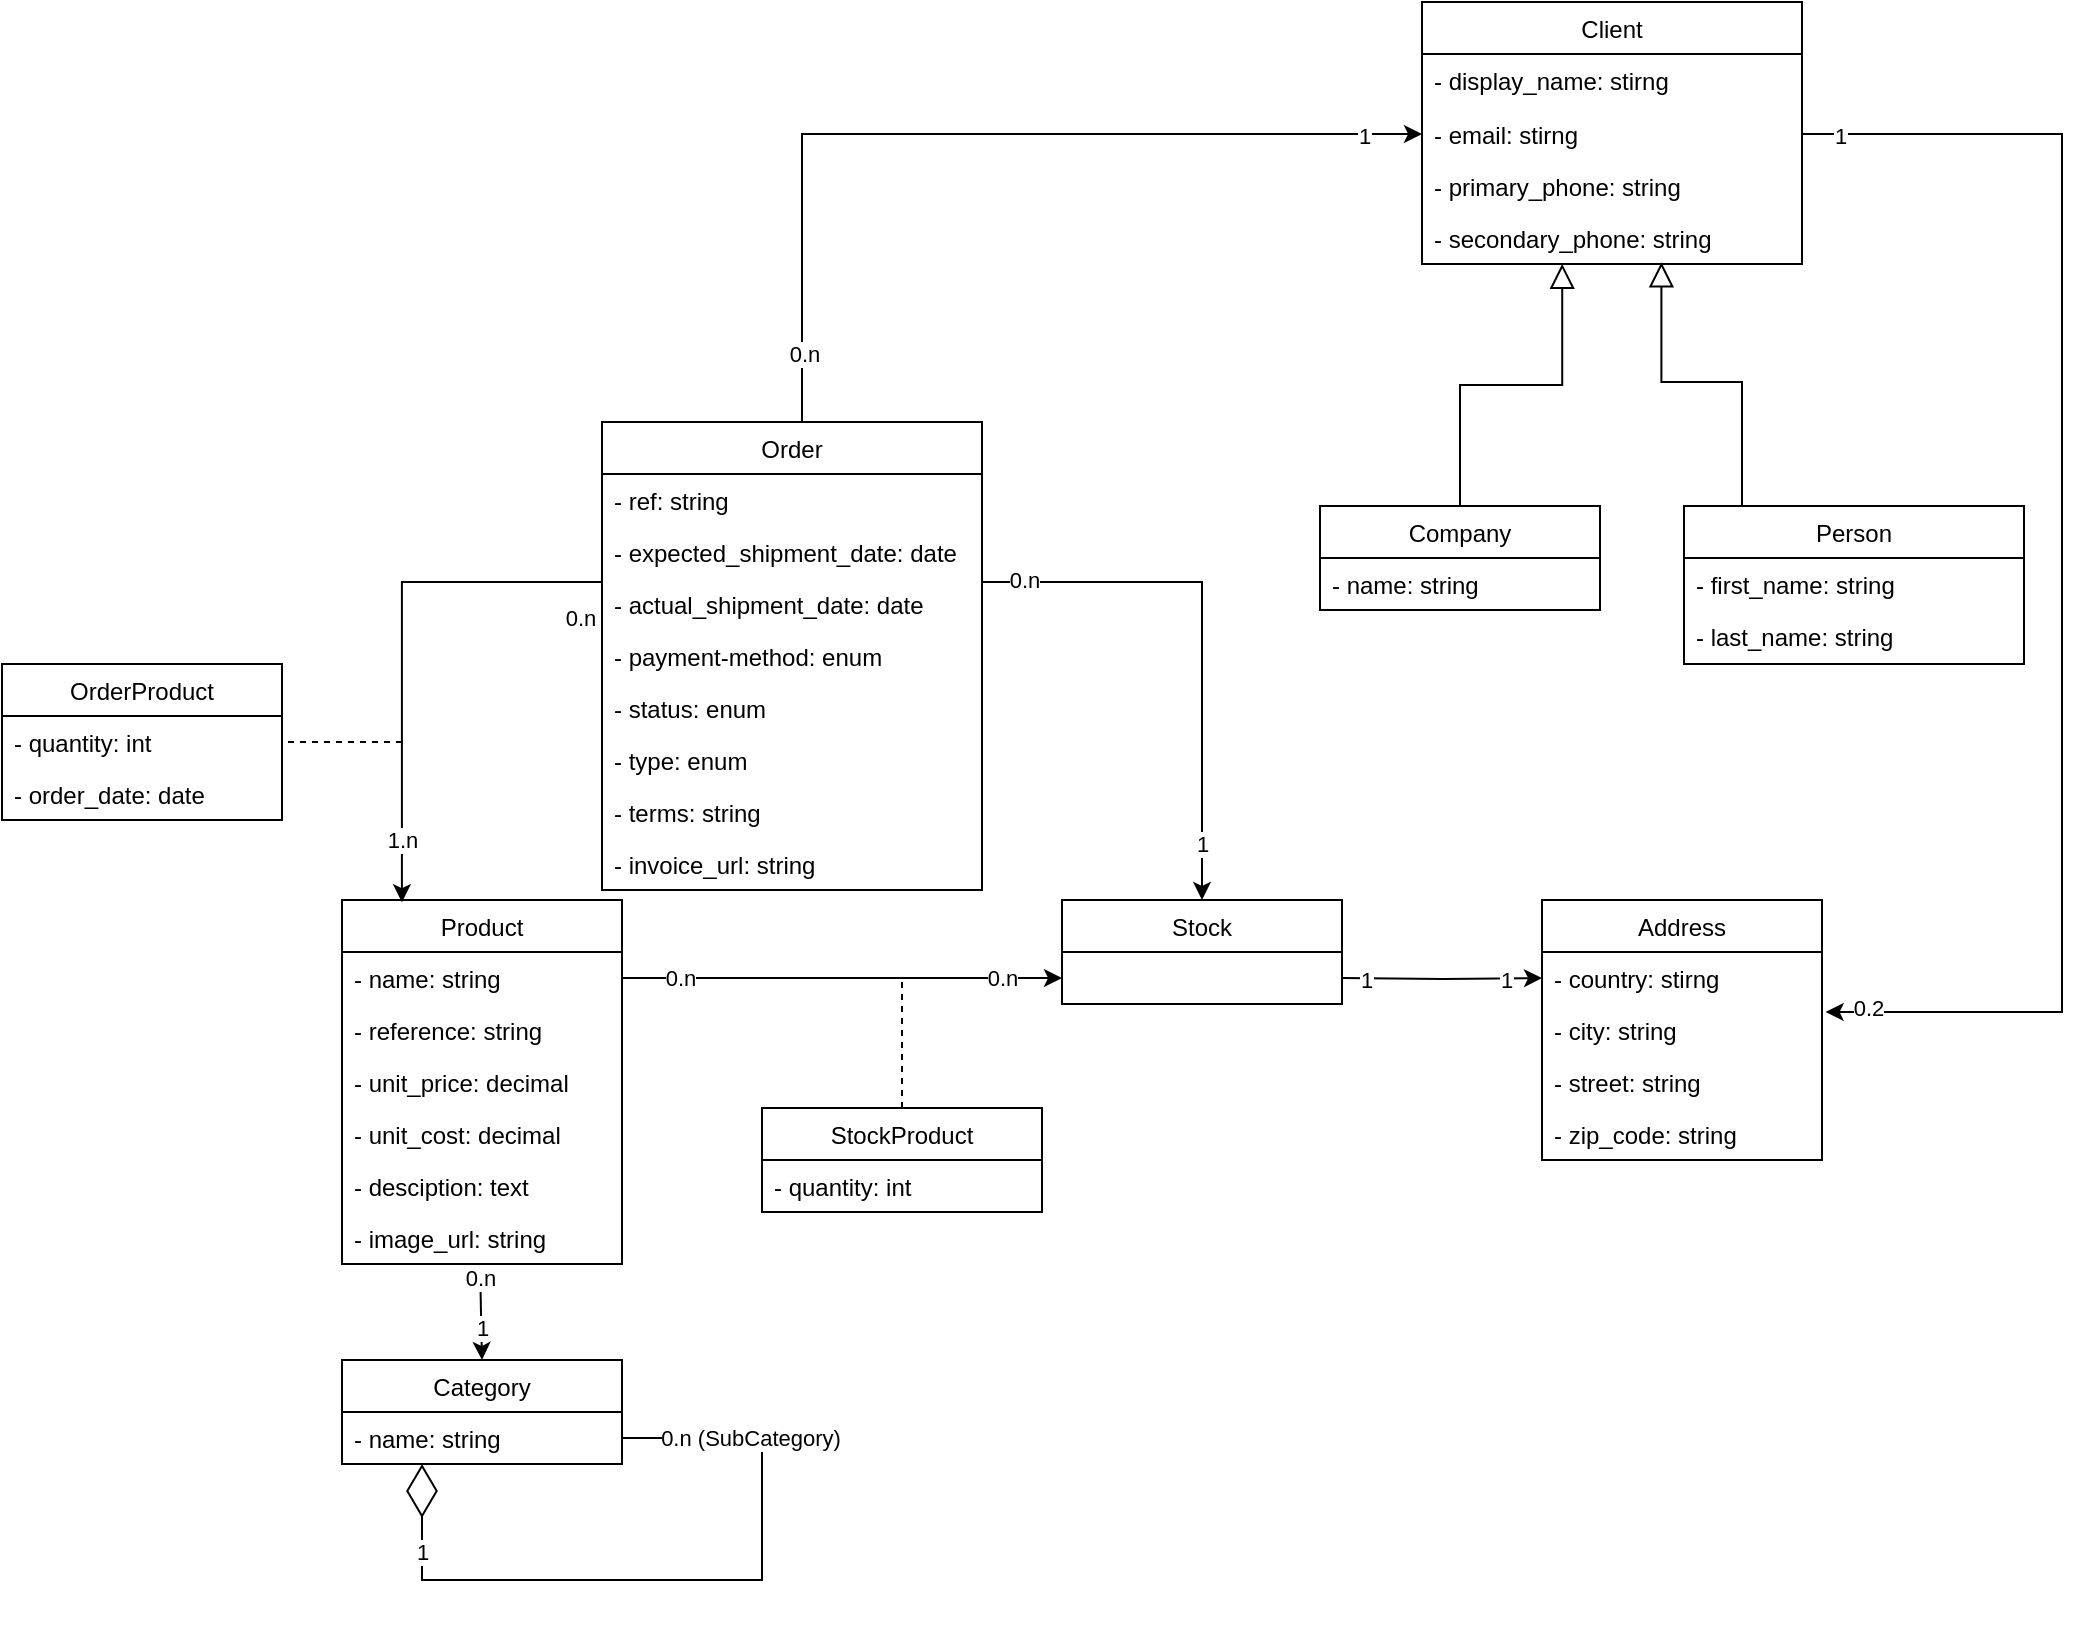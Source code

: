 <mxfile version="17.4.2" type="device"><diagram id="C5RBs43oDa-KdzZeNtuy" name="Page-1"><mxGraphModel dx="1438" dy="1560" grid="1" gridSize="10" guides="1" tooltips="1" connect="1" arrows="1" fold="1" page="1" pageScale="1" pageWidth="827" pageHeight="1169" math="0" shadow="0"><root><mxCell id="WIyWlLk6GJQsqaUBKTNV-0"/><mxCell id="WIyWlLk6GJQsqaUBKTNV-1" parent="WIyWlLk6GJQsqaUBKTNV-0"/><mxCell id="7OXzKCyZyGmRNi39JV-L-34" style="rounded=0;orthogonalLoop=1;jettySize=auto;html=1;entryX=0.5;entryY=0;entryDx=0;entryDy=0;exitX=0.493;exitY=1.038;exitDx=0;exitDy=0;exitPerimeter=0;" parent="WIyWlLk6GJQsqaUBKTNV-1" source="eyHOUt6RcQz4IS9cZQpN-9" target="7OXzKCyZyGmRNi39JV-L-3" edge="1"><mxGeometry relative="1" as="geometry"><mxPoint x="130" y="349" as="sourcePoint"/></mxGeometry></mxCell><mxCell id="7OXzKCyZyGmRNi39JV-L-35" value="0.n" style="edgeLabel;html=1;align=center;verticalAlign=middle;resizable=0;points=[];" parent="7OXzKCyZyGmRNi39JV-L-34" vertex="1" connectable="0"><mxGeometry x="-0.747" relative="1" as="geometry"><mxPoint as="offset"/></mxGeometry></mxCell><mxCell id="7OXzKCyZyGmRNi39JV-L-36" value="1" style="edgeLabel;html=1;align=center;verticalAlign=middle;resizable=0;points=[];" parent="7OXzKCyZyGmRNi39JV-L-34" vertex="1" connectable="0"><mxGeometry x="0.315" relative="1" as="geometry"><mxPoint as="offset"/></mxGeometry></mxCell><mxCell id="eyHOUt6RcQz4IS9cZQpN-4" value="Product" style="swimlane;fontStyle=0;childLayout=stackLayout;horizontal=1;startSize=26;fillColor=none;horizontalStack=0;resizeParent=1;resizeParentMax=0;resizeLast=0;collapsible=1;marginBottom=0;" parent="WIyWlLk6GJQsqaUBKTNV-1" vertex="1"><mxGeometry x="50" y="159" width="140" height="182" as="geometry"/></mxCell><mxCell id="eyHOUt6RcQz4IS9cZQpN-5" value="- name: string" style="text;strokeColor=none;fillColor=none;align=left;verticalAlign=top;spacingLeft=4;spacingRight=4;overflow=hidden;rotatable=0;points=[[0,0.5],[1,0.5]];portConstraint=eastwest;" parent="eyHOUt6RcQz4IS9cZQpN-4" vertex="1"><mxGeometry y="26" width="140" height="26" as="geometry"/></mxCell><mxCell id="l9KUbY6tnPQpwDimY0Hr-0" value="- reference: string" style="text;strokeColor=none;fillColor=none;align=left;verticalAlign=top;spacingLeft=4;spacingRight=4;overflow=hidden;rotatable=0;points=[[0,0.5],[1,0.5]];portConstraint=eastwest;" vertex="1" parent="eyHOUt6RcQz4IS9cZQpN-4"><mxGeometry y="52" width="140" height="26" as="geometry"/></mxCell><mxCell id="eyHOUt6RcQz4IS9cZQpN-6" value="- unit_price: decimal" style="text;strokeColor=none;fillColor=none;align=left;verticalAlign=top;spacingLeft=4;spacingRight=4;overflow=hidden;rotatable=0;points=[[0,0.5],[1,0.5]];portConstraint=eastwest;" parent="eyHOUt6RcQz4IS9cZQpN-4" vertex="1"><mxGeometry y="78" width="140" height="26" as="geometry"/></mxCell><mxCell id="eyHOUt6RcQz4IS9cZQpN-7" value="- unit_cost: decimal" style="text;strokeColor=none;fillColor=none;align=left;verticalAlign=top;spacingLeft=4;spacingRight=4;overflow=hidden;rotatable=0;points=[[0,0.5],[1,0.5]];portConstraint=eastwest;" parent="eyHOUt6RcQz4IS9cZQpN-4" vertex="1"><mxGeometry y="104" width="140" height="26" as="geometry"/></mxCell><mxCell id="eyHOUt6RcQz4IS9cZQpN-8" value="- desciption: text" style="text;strokeColor=none;fillColor=none;align=left;verticalAlign=top;spacingLeft=4;spacingRight=4;overflow=hidden;rotatable=0;points=[[0,0.5],[1,0.5]];portConstraint=eastwest;" parent="eyHOUt6RcQz4IS9cZQpN-4" vertex="1"><mxGeometry y="130" width="140" height="26" as="geometry"/></mxCell><mxCell id="eyHOUt6RcQz4IS9cZQpN-9" value="- image_url: string" style="text;strokeColor=none;fillColor=none;align=left;verticalAlign=top;spacingLeft=4;spacingRight=4;overflow=hidden;rotatable=0;points=[[0,0.5],[1,0.5]];portConstraint=eastwest;" parent="eyHOUt6RcQz4IS9cZQpN-4" vertex="1"><mxGeometry y="156" width="140" height="26" as="geometry"/></mxCell><mxCell id="XbqG5IVC7L2nsjM_AIwL-0" value="Stock" style="swimlane;fontStyle=0;childLayout=stackLayout;horizontal=1;startSize=26;fillColor=none;horizontalStack=0;resizeParent=1;resizeParentMax=0;resizeLast=0;collapsible=1;marginBottom=0;" parent="WIyWlLk6GJQsqaUBKTNV-1" vertex="1"><mxGeometry x="410" y="159" width="140" height="52" as="geometry"/></mxCell><mxCell id="XbqG5IVC7L2nsjM_AIwL-4" value="Address" style="swimlane;fontStyle=0;childLayout=stackLayout;horizontal=1;startSize=26;fillColor=none;horizontalStack=0;resizeParent=1;resizeParentMax=0;resizeLast=0;collapsible=1;marginBottom=0;" parent="WIyWlLk6GJQsqaUBKTNV-1" vertex="1"><mxGeometry x="650" y="159" width="140" height="130" as="geometry"/></mxCell><mxCell id="XbqG5IVC7L2nsjM_AIwL-5" value="- country: stirng" style="text;strokeColor=none;fillColor=none;align=left;verticalAlign=top;spacingLeft=4;spacingRight=4;overflow=hidden;rotatable=0;points=[[0,0.5],[1,0.5]];portConstraint=eastwest;" parent="XbqG5IVC7L2nsjM_AIwL-4" vertex="1"><mxGeometry y="26" width="140" height="26" as="geometry"/></mxCell><mxCell id="XbqG5IVC7L2nsjM_AIwL-6" value="- city: string" style="text;strokeColor=none;fillColor=none;align=left;verticalAlign=top;spacingLeft=4;spacingRight=4;overflow=hidden;rotatable=0;points=[[0,0.5],[1,0.5]];portConstraint=eastwest;" parent="XbqG5IVC7L2nsjM_AIwL-4" vertex="1"><mxGeometry y="52" width="140" height="26" as="geometry"/></mxCell><mxCell id="XbqG5IVC7L2nsjM_AIwL-7" value="- street: string" style="text;strokeColor=none;fillColor=none;align=left;verticalAlign=top;spacingLeft=4;spacingRight=4;overflow=hidden;rotatable=0;points=[[0,0.5],[1,0.5]];portConstraint=eastwest;" parent="XbqG5IVC7L2nsjM_AIwL-4" vertex="1"><mxGeometry y="78" width="140" height="26" as="geometry"/></mxCell><mxCell id="XbqG5IVC7L2nsjM_AIwL-8" value="- zip_code: string" style="text;strokeColor=none;fillColor=none;align=left;verticalAlign=top;spacingLeft=4;spacingRight=4;overflow=hidden;rotatable=0;points=[[0,0.5],[1,0.5]];portConstraint=eastwest;" parent="XbqG5IVC7L2nsjM_AIwL-4" vertex="1"><mxGeometry y="104" width="140" height="26" as="geometry"/></mxCell><mxCell id="XbqG5IVC7L2nsjM_AIwL-42" value="StockProduct" style="swimlane;fontStyle=0;childLayout=stackLayout;horizontal=1;startSize=26;fillColor=none;horizontalStack=0;resizeParent=1;resizeParentMax=0;resizeLast=0;collapsible=1;marginBottom=0;" parent="WIyWlLk6GJQsqaUBKTNV-1" vertex="1"><mxGeometry x="260" y="263" width="140" height="52" as="geometry"/></mxCell><mxCell id="XbqG5IVC7L2nsjM_AIwL-43" value="- quantity: int" style="text;strokeColor=none;fillColor=none;align=left;verticalAlign=top;spacingLeft=4;spacingRight=4;overflow=hidden;rotatable=0;points=[[0,0.5],[1,0.5]];portConstraint=eastwest;" parent="XbqG5IVC7L2nsjM_AIwL-42" vertex="1"><mxGeometry y="26" width="140" height="26" as="geometry"/></mxCell><mxCell id="XbqG5IVC7L2nsjM_AIwL-53" value="" style="endArrow=none;dashed=1;html=1;rounded=0;labelBackgroundColor=default;fontFamily=Helvetica;fontSize=11;fontColor=default;startSize=14;endSize=12;strokeColor=default;shape=connector;elbow=vertical;exitX=0.5;exitY=0;exitDx=0;exitDy=0;" parent="WIyWlLk6GJQsqaUBKTNV-1" source="XbqG5IVC7L2nsjM_AIwL-42" edge="1"><mxGeometry width="50" height="50" relative="1" as="geometry"><mxPoint x="290" y="279" as="sourcePoint"/><mxPoint x="330" y="199" as="targetPoint"/></mxGeometry></mxCell><mxCell id="7OXzKCyZyGmRNi39JV-L-0" value="" style="edgeStyle=orthogonalEdgeStyle;rounded=0;orthogonalLoop=1;jettySize=auto;html=1;entryX=0;entryY=0.5;entryDx=0;entryDy=0;" parent="WIyWlLk6GJQsqaUBKTNV-1" target="XbqG5IVC7L2nsjM_AIwL-5" edge="1"><mxGeometry relative="1" as="geometry"><mxPoint x="550" y="198" as="sourcePoint"/></mxGeometry></mxCell><mxCell id="7OXzKCyZyGmRNi39JV-L-1" value="1" style="edgeLabel;html=1;align=center;verticalAlign=middle;resizable=0;points=[];" parent="7OXzKCyZyGmRNi39JV-L-0" vertex="1" connectable="0"><mxGeometry x="-0.761" y="-1" relative="1" as="geometry"><mxPoint as="offset"/></mxGeometry></mxCell><mxCell id="7OXzKCyZyGmRNi39JV-L-2" value="1" style="edgeLabel;html=1;align=center;verticalAlign=middle;resizable=0;points=[];" parent="7OXzKCyZyGmRNi39JV-L-0" vertex="1" connectable="0"><mxGeometry x="0.632" y="-1" relative="1" as="geometry"><mxPoint as="offset"/></mxGeometry></mxCell><mxCell id="7OXzKCyZyGmRNi39JV-L-3" value="Category" style="swimlane;fontStyle=0;childLayout=stackLayout;horizontal=1;startSize=26;fillColor=none;horizontalStack=0;resizeParent=1;resizeParentMax=0;resizeLast=0;collapsible=1;marginBottom=0;" parent="WIyWlLk6GJQsqaUBKTNV-1" vertex="1"><mxGeometry x="50" y="389" width="140" height="52" as="geometry"/></mxCell><mxCell id="7OXzKCyZyGmRNi39JV-L-4" value="- name: string" style="text;strokeColor=none;fillColor=none;align=left;verticalAlign=top;spacingLeft=4;spacingRight=4;overflow=hidden;rotatable=0;points=[[0,0.5],[1,0.5]];portConstraint=eastwest;" parent="7OXzKCyZyGmRNi39JV-L-3" vertex="1"><mxGeometry y="26" width="140" height="26" as="geometry"/></mxCell><mxCell id="7OXzKCyZyGmRNi39JV-L-30" value="" style="endArrow=diamondThin;endFill=0;endSize=24;html=1;rounded=0;exitX=1;exitY=0.5;exitDx=0;exitDy=0;edgeStyle=orthogonalEdgeStyle;" parent="7OXzKCyZyGmRNi39JV-L-3" source="7OXzKCyZyGmRNi39JV-L-4" target="7OXzKCyZyGmRNi39JV-L-4" edge="1"><mxGeometry width="160" relative="1" as="geometry"><mxPoint x="200" y="20" as="sourcePoint"/><mxPoint x="80" y="110" as="targetPoint"/><Array as="points"><mxPoint x="210" y="39"/><mxPoint x="210" y="110"/><mxPoint x="40" y="110"/></Array></mxGeometry></mxCell><mxCell id="7OXzKCyZyGmRNi39JV-L-32" value="1" style="edgeLabel;html=1;align=center;verticalAlign=middle;resizable=0;points=[];" parent="7OXzKCyZyGmRNi39JV-L-30" vertex="1" connectable="0"><mxGeometry x="0.764" relative="1" as="geometry"><mxPoint as="offset"/></mxGeometry></mxCell><mxCell id="7OXzKCyZyGmRNi39JV-L-33" value="0.n (SubCategory)" style="edgeLabel;html=1;align=center;verticalAlign=middle;resizable=0;points=[];" parent="7OXzKCyZyGmRNi39JV-L-30" vertex="1" connectable="0"><mxGeometry x="-0.916" relative="1" as="geometry"><mxPoint x="48" as="offset"/></mxGeometry></mxCell><mxCell id="XbqG5IVC7L2nsjM_AIwL-10" value="" style="edgeStyle=orthogonalEdgeStyle;rounded=0;orthogonalLoop=1;jettySize=auto;html=1;exitX=1;exitY=0.5;exitDx=0;exitDy=0;" parent="WIyWlLk6GJQsqaUBKTNV-1" source="eyHOUt6RcQz4IS9cZQpN-5" edge="1"><mxGeometry relative="1" as="geometry"><Array as="points"><mxPoint x="330" y="198"/><mxPoint x="330" y="198"/></Array><mxPoint x="340" y="198" as="sourcePoint"/><mxPoint x="410" y="198" as="targetPoint"/></mxGeometry></mxCell><mxCell id="XbqG5IVC7L2nsjM_AIwL-38" value="0.n" style="edgeLabel;html=1;align=center;verticalAlign=middle;resizable=0;points=[];" parent="XbqG5IVC7L2nsjM_AIwL-10" vertex="1" connectable="0"><mxGeometry x="-0.736" relative="1" as="geometry"><mxPoint as="offset"/></mxGeometry></mxCell><mxCell id="XbqG5IVC7L2nsjM_AIwL-39" value="0.n" style="edgeLabel;html=1;align=center;verticalAlign=middle;resizable=0;points=[];" parent="XbqG5IVC7L2nsjM_AIwL-10" vertex="1" connectable="0"><mxGeometry x="0.722" relative="1" as="geometry"><mxPoint as="offset"/></mxGeometry></mxCell><mxCell id="7OXzKCyZyGmRNi39JV-L-95" style="edgeStyle=orthogonalEdgeStyle;rounded=0;orthogonalLoop=1;jettySize=auto;html=1;entryX=0;entryY=0.5;entryDx=0;entryDy=0;endArrow=classic;endFill=1;elbow=vertical;" parent="WIyWlLk6GJQsqaUBKTNV-1" source="7OXzKCyZyGmRNi39JV-L-37" target="7OXzKCyZyGmRNi39JV-L-65" edge="1"><mxGeometry relative="1" as="geometry"><Array as="points"><mxPoint x="280" y="-224"/></Array></mxGeometry></mxCell><mxCell id="7OXzKCyZyGmRNi39JV-L-96" value="1" style="edgeLabel;html=1;align=center;verticalAlign=middle;resizable=0;points=[];" parent="7OXzKCyZyGmRNi39JV-L-95" vertex="1" connectable="0"><mxGeometry x="0.872" y="-1" relative="1" as="geometry"><mxPoint as="offset"/></mxGeometry></mxCell><mxCell id="7OXzKCyZyGmRNi39JV-L-97" value="0.n" style="edgeLabel;html=1;align=center;verticalAlign=middle;resizable=0;points=[];" parent="7OXzKCyZyGmRNi39JV-L-95" vertex="1" connectable="0"><mxGeometry x="-0.85" y="-1" relative="1" as="geometry"><mxPoint as="offset"/></mxGeometry></mxCell><mxCell id="7OXzKCyZyGmRNi39JV-L-37" value="Order" style="swimlane;fontStyle=0;childLayout=stackLayout;horizontal=1;startSize=26;fillColor=none;horizontalStack=0;resizeParent=1;resizeParentMax=0;resizeLast=0;collapsible=1;marginBottom=0;" parent="WIyWlLk6GJQsqaUBKTNV-1" vertex="1"><mxGeometry x="180" y="-80" width="190" height="234" as="geometry"/></mxCell><mxCell id="7OXzKCyZyGmRNi39JV-L-38" value="- ref: string" style="text;strokeColor=none;fillColor=none;align=left;verticalAlign=top;spacingLeft=4;spacingRight=4;overflow=hidden;rotatable=0;points=[[0,0.5],[1,0.5]];portConstraint=eastwest;" parent="7OXzKCyZyGmRNi39JV-L-37" vertex="1"><mxGeometry y="26" width="190" height="26" as="geometry"/></mxCell><mxCell id="7OXzKCyZyGmRNi39JV-L-40" value="- expected_shipment_date: date" style="text;strokeColor=none;fillColor=none;align=left;verticalAlign=top;spacingLeft=4;spacingRight=4;overflow=hidden;rotatable=0;points=[[0,0.5],[1,0.5]];portConstraint=eastwest;" parent="7OXzKCyZyGmRNi39JV-L-37" vertex="1"><mxGeometry y="52" width="190" height="26" as="geometry"/></mxCell><mxCell id="l9KUbY6tnPQpwDimY0Hr-1" value="- actual_shipment_date: date" style="text;strokeColor=none;fillColor=none;align=left;verticalAlign=top;spacingLeft=4;spacingRight=4;overflow=hidden;rotatable=0;points=[[0,0.5],[1,0.5]];portConstraint=eastwest;" vertex="1" parent="7OXzKCyZyGmRNi39JV-L-37"><mxGeometry y="78" width="190" height="26" as="geometry"/></mxCell><mxCell id="7OXzKCyZyGmRNi39JV-L-41" value="- payment-method: enum" style="text;strokeColor=none;fillColor=none;align=left;verticalAlign=top;spacingLeft=4;spacingRight=4;overflow=hidden;rotatable=0;points=[[0,0.5],[1,0.5]];portConstraint=eastwest;" parent="7OXzKCyZyGmRNi39JV-L-37" vertex="1"><mxGeometry y="104" width="190" height="26" as="geometry"/></mxCell><mxCell id="7OXzKCyZyGmRNi39JV-L-75" value="- status: enum" style="text;strokeColor=none;fillColor=none;align=left;verticalAlign=top;spacingLeft=4;spacingRight=4;overflow=hidden;rotatable=0;points=[[0,0.5],[1,0.5]];portConstraint=eastwest;" parent="7OXzKCyZyGmRNi39JV-L-37" vertex="1"><mxGeometry y="130" width="190" height="26" as="geometry"/></mxCell><mxCell id="7OXzKCyZyGmRNi39JV-L-91" value="- type: enum" style="text;strokeColor=none;fillColor=none;align=left;verticalAlign=top;spacingLeft=4;spacingRight=4;overflow=hidden;rotatable=0;points=[[0,0.5],[1,0.5]];portConstraint=eastwest;" parent="7OXzKCyZyGmRNi39JV-L-37" vertex="1"><mxGeometry y="156" width="190" height="26" as="geometry"/></mxCell><mxCell id="7OXzKCyZyGmRNi39JV-L-92" value="- terms: string" style="text;strokeColor=none;fillColor=none;align=left;verticalAlign=top;spacingLeft=4;spacingRight=4;overflow=hidden;rotatable=0;points=[[0,0.5],[1,0.5]];portConstraint=eastwest;" parent="7OXzKCyZyGmRNi39JV-L-37" vertex="1"><mxGeometry y="182" width="190" height="26" as="geometry"/></mxCell><mxCell id="7OXzKCyZyGmRNi39JV-L-98" value="- invoice_url: string" style="text;strokeColor=none;fillColor=none;align=left;verticalAlign=top;spacingLeft=4;spacingRight=4;overflow=hidden;rotatable=0;points=[[0,0.5],[1,0.5]];portConstraint=eastwest;" parent="7OXzKCyZyGmRNi39JV-L-37" vertex="1"><mxGeometry y="208" width="190" height="26" as="geometry"/></mxCell><mxCell id="7OXzKCyZyGmRNi39JV-L-62" value="Client" style="swimlane;fontStyle=0;childLayout=stackLayout;horizontal=1;startSize=26;fillColor=none;horizontalStack=0;resizeParent=1;resizeParentMax=0;resizeLast=0;collapsible=1;marginBottom=0;" parent="WIyWlLk6GJQsqaUBKTNV-1" vertex="1"><mxGeometry x="590" y="-290" width="190" height="131" as="geometry"/></mxCell><mxCell id="7OXzKCyZyGmRNi39JV-L-72" value="- display_name: stirng" style="text;strokeColor=none;fillColor=none;align=left;verticalAlign=top;spacingLeft=4;spacingRight=4;overflow=hidden;rotatable=0;points=[[0,0.5],[1,0.5]];portConstraint=eastwest;" parent="7OXzKCyZyGmRNi39JV-L-62" vertex="1"><mxGeometry y="26" width="190" height="27" as="geometry"/></mxCell><mxCell id="7OXzKCyZyGmRNi39JV-L-65" value="- email: stirng" style="text;strokeColor=none;fillColor=none;align=left;verticalAlign=top;spacingLeft=4;spacingRight=4;overflow=hidden;rotatable=0;points=[[0,0.5],[1,0.5]];portConstraint=eastwest;" parent="7OXzKCyZyGmRNi39JV-L-62" vertex="1"><mxGeometry y="53" width="190" height="26" as="geometry"/></mxCell><mxCell id="7OXzKCyZyGmRNi39JV-L-66" value="- primary_phone: string" style="text;strokeColor=none;fillColor=none;align=left;verticalAlign=top;spacingLeft=4;spacingRight=4;overflow=hidden;rotatable=0;points=[[0,0.5],[1,0.5]];portConstraint=eastwest;" parent="7OXzKCyZyGmRNi39JV-L-62" vertex="1"><mxGeometry y="79" width="190" height="26" as="geometry"/></mxCell><mxCell id="7OXzKCyZyGmRNi39JV-L-73" value="- secondary_phone: string" style="text;strokeColor=none;fillColor=none;align=left;verticalAlign=top;spacingLeft=4;spacingRight=4;overflow=hidden;rotatable=0;points=[[0,0.5],[1,0.5]];portConstraint=eastwest;" parent="7OXzKCyZyGmRNi39JV-L-62" vertex="1"><mxGeometry y="105" width="190" height="26" as="geometry"/></mxCell><mxCell id="7OXzKCyZyGmRNi39JV-L-67" style="edgeStyle=elbowEdgeStyle;rounded=0;orthogonalLoop=1;jettySize=auto;elbow=vertical;html=1;endArrow=block;endFill=0;endSize=10;entryX=0.369;entryY=0.997;entryDx=0;entryDy=0;entryPerimeter=0;" parent="WIyWlLk6GJQsqaUBKTNV-1" source="7OXzKCyZyGmRNi39JV-L-68" target="7OXzKCyZyGmRNi39JV-L-73" edge="1"><mxGeometry relative="1" as="geometry"><mxPoint x="690" y="-70" as="targetPoint"/></mxGeometry></mxCell><mxCell id="7OXzKCyZyGmRNi39JV-L-68" value="Company" style="swimlane;fontStyle=0;childLayout=stackLayout;horizontal=1;startSize=26;fillColor=none;horizontalStack=0;resizeParent=1;resizeParentMax=0;resizeLast=0;collapsible=1;marginBottom=0;" parent="WIyWlLk6GJQsqaUBKTNV-1" vertex="1"><mxGeometry x="539" y="-38" width="140" height="52" as="geometry"/></mxCell><mxCell id="7OXzKCyZyGmRNi39JV-L-63" value="- name: string" style="text;strokeColor=none;fillColor=none;align=left;verticalAlign=top;spacingLeft=4;spacingRight=4;overflow=hidden;rotatable=0;points=[[0,0.5],[1,0.5]];portConstraint=eastwest;" parent="7OXzKCyZyGmRNi39JV-L-68" vertex="1"><mxGeometry y="26" width="140" height="26" as="geometry"/></mxCell><mxCell id="7OXzKCyZyGmRNi39JV-L-69" style="edgeStyle=elbowEdgeStyle;rounded=0;orthogonalLoop=1;jettySize=auto;elbow=vertical;html=1;endArrow=block;endFill=0;endSize=10;entryX=0.63;entryY=0.968;entryDx=0;entryDy=0;entryPerimeter=0;" parent="WIyWlLk6GJQsqaUBKTNV-1" source="7OXzKCyZyGmRNi39JV-L-70" target="7OXzKCyZyGmRNi39JV-L-73" edge="1"><mxGeometry relative="1" as="geometry"><mxPoint x="696" y="-100" as="targetPoint"/><Array as="points"><mxPoint x="750" y="-100"/><mxPoint x="800" y="-80"/><mxPoint x="760" y="-80"/></Array></mxGeometry></mxCell><mxCell id="7OXzKCyZyGmRNi39JV-L-70" value="Person" style="swimlane;fontStyle=0;childLayout=stackLayout;horizontal=1;startSize=26;fillColor=none;horizontalStack=0;resizeParent=1;resizeParentMax=0;resizeLast=0;collapsible=1;marginBottom=0;" parent="WIyWlLk6GJQsqaUBKTNV-1" vertex="1"><mxGeometry x="721" y="-38" width="170" height="79" as="geometry"/></mxCell><mxCell id="7OXzKCyZyGmRNi39JV-L-64" value="- first_name: string" style="text;strokeColor=none;fillColor=none;align=left;verticalAlign=top;spacingLeft=4;spacingRight=4;overflow=hidden;rotatable=0;points=[[0,0.5],[1,0.5]];portConstraint=eastwest;" parent="7OXzKCyZyGmRNi39JV-L-70" vertex="1"><mxGeometry y="26" width="170" height="26" as="geometry"/></mxCell><mxCell id="7OXzKCyZyGmRNi39JV-L-71" value="- last_name: string" style="text;strokeColor=none;fillColor=none;align=left;verticalAlign=top;spacingLeft=4;spacingRight=4;overflow=hidden;rotatable=0;points=[[0,0.5],[1,0.5]];portConstraint=eastwest;" parent="7OXzKCyZyGmRNi39JV-L-70" vertex="1"><mxGeometry y="52" width="170" height="27" as="geometry"/></mxCell><mxCell id="7OXzKCyZyGmRNi39JV-L-76" style="edgeStyle=elbowEdgeStyle;rounded=0;orthogonalLoop=1;jettySize=auto;html=1;endArrow=classic;endFill=1;exitX=0;exitY=0.077;exitDx=0;exitDy=0;elbow=vertical;entryX=0.214;entryY=0.006;entryDx=0;entryDy=0;entryPerimeter=0;exitPerimeter=0;" parent="WIyWlLk6GJQsqaUBKTNV-1" source="7OXzKCyZyGmRNi39JV-L-41" target="eyHOUt6RcQz4IS9cZQpN-4" edge="1"><mxGeometry relative="1" as="geometry"><mxPoint x="190" y="-171" as="sourcePoint"/><mxPoint x="110" y="170" as="targetPoint"/><Array as="points"><mxPoint x="130"/><mxPoint x="120" y="-170"/><mxPoint x="161" y="10"/></Array></mxGeometry></mxCell><mxCell id="7OXzKCyZyGmRNi39JV-L-77" value="0.n" style="edgeLabel;html=1;align=center;verticalAlign=middle;resizable=0;points=[];" parent="7OXzKCyZyGmRNi39JV-L-76" vertex="1" connectable="0"><mxGeometry x="-0.937" y="-1" relative="1" as="geometry"><mxPoint x="-12" y="1" as="offset"/></mxGeometry></mxCell><mxCell id="7OXzKCyZyGmRNi39JV-L-78" value="1.n" style="edgeLabel;html=1;align=center;verticalAlign=middle;resizable=0;points=[];" parent="7OXzKCyZyGmRNi39JV-L-76" vertex="1" connectable="0"><mxGeometry x="0.878" relative="1" as="geometry"><mxPoint y="-14" as="offset"/></mxGeometry></mxCell><mxCell id="7OXzKCyZyGmRNi39JV-L-79" value="OrderProduct" style="swimlane;fontStyle=0;childLayout=stackLayout;horizontal=1;startSize=26;fillColor=none;horizontalStack=0;resizeParent=1;resizeParentMax=0;resizeLast=0;collapsible=1;marginBottom=0;" parent="WIyWlLk6GJQsqaUBKTNV-1" vertex="1"><mxGeometry x="-120" y="41" width="140" height="78" as="geometry"/></mxCell><mxCell id="7OXzKCyZyGmRNi39JV-L-80" value="- quantity: int" style="text;strokeColor=none;fillColor=none;align=left;verticalAlign=top;spacingLeft=4;spacingRight=4;overflow=hidden;rotatable=0;points=[[0,0.5],[1,0.5]];portConstraint=eastwest;" parent="7OXzKCyZyGmRNi39JV-L-79" vertex="1"><mxGeometry y="26" width="140" height="26" as="geometry"/></mxCell><mxCell id="7OXzKCyZyGmRNi39JV-L-87" value="- order_date: date" style="text;strokeColor=none;fillColor=none;align=left;verticalAlign=top;spacingLeft=4;spacingRight=4;overflow=hidden;rotatable=0;points=[[0,0.5],[1,0.5]];portConstraint=eastwest;" parent="7OXzKCyZyGmRNi39JV-L-79" vertex="1"><mxGeometry y="52" width="140" height="26" as="geometry"/></mxCell><mxCell id="7OXzKCyZyGmRNi39JV-L-81" value="" style="endArrow=none;dashed=1;html=1;rounded=0;labelBackgroundColor=default;fontFamily=Helvetica;fontSize=11;fontColor=default;startSize=14;endSize=12;strokeColor=default;shape=connector;elbow=vertical;entryX=1;entryY=0.5;entryDx=0;entryDy=0;" parent="WIyWlLk6GJQsqaUBKTNV-1" target="7OXzKCyZyGmRNi39JV-L-80" edge="1"><mxGeometry width="50" height="50" relative="1" as="geometry"><mxPoint x="80" y="80" as="sourcePoint"/><mxPoint x="10" y="90" as="targetPoint"/></mxGeometry></mxCell><mxCell id="7OXzKCyZyGmRNi39JV-L-83" style="edgeStyle=orthogonalEdgeStyle;rounded=0;orthogonalLoop=1;jettySize=auto;html=1;entryX=0.5;entryY=0;entryDx=0;entryDy=0;endArrow=classic;endFill=1;elbow=vertical;" parent="WIyWlLk6GJQsqaUBKTNV-1" target="XbqG5IVC7L2nsjM_AIwL-0" edge="1"><mxGeometry relative="1" as="geometry"><mxPoint x="370" as="sourcePoint"/><Array as="points"><mxPoint x="370"/><mxPoint x="480"/></Array></mxGeometry></mxCell><mxCell id="7OXzKCyZyGmRNi39JV-L-84" value="1" style="edgeLabel;html=1;align=center;verticalAlign=middle;resizable=0;points=[];" parent="7OXzKCyZyGmRNi39JV-L-83" vertex="1" connectable="0"><mxGeometry x="0.921" y="1" relative="1" as="geometry"><mxPoint x="-1" y="-18" as="offset"/></mxGeometry></mxCell><mxCell id="7OXzKCyZyGmRNi39JV-L-85" value="0.n" style="edgeLabel;html=1;align=center;verticalAlign=middle;resizable=0;points=[];" parent="7OXzKCyZyGmRNi39JV-L-83" vertex="1" connectable="0"><mxGeometry x="-0.95" y="1" relative="1" as="geometry"><mxPoint x="14" as="offset"/></mxGeometry></mxCell><mxCell id="7OXzKCyZyGmRNi39JV-L-99" style="edgeStyle=elbowEdgeStyle;rounded=0;orthogonalLoop=1;jettySize=auto;html=1;endArrow=classic;endFill=1;entryX=1.013;entryY=1.154;entryDx=0;entryDy=0;entryPerimeter=0;" parent="WIyWlLk6GJQsqaUBKTNV-1" source="7OXzKCyZyGmRNi39JV-L-65" target="XbqG5IVC7L2nsjM_AIwL-5" edge="1"><mxGeometry relative="1" as="geometry"><mxPoint x="900" y="210" as="targetPoint"/><Array as="points"><mxPoint x="910" y="10"/></Array></mxGeometry></mxCell><mxCell id="7OXzKCyZyGmRNi39JV-L-100" value="0.2" style="edgeLabel;html=1;align=center;verticalAlign=middle;resizable=0;points=[];" parent="7OXzKCyZyGmRNi39JV-L-99" vertex="1" connectable="0"><mxGeometry x="0.938" y="-2" relative="1" as="geometry"><mxPoint as="offset"/></mxGeometry></mxCell><mxCell id="7OXzKCyZyGmRNi39JV-L-101" value="1" style="edgeLabel;html=1;align=center;verticalAlign=middle;resizable=0;points=[];" parent="7OXzKCyZyGmRNi39JV-L-99" vertex="1" connectable="0"><mxGeometry x="-0.945" y="-1" relative="1" as="geometry"><mxPoint as="offset"/></mxGeometry></mxCell></root></mxGraphModel></diagram></mxfile>
